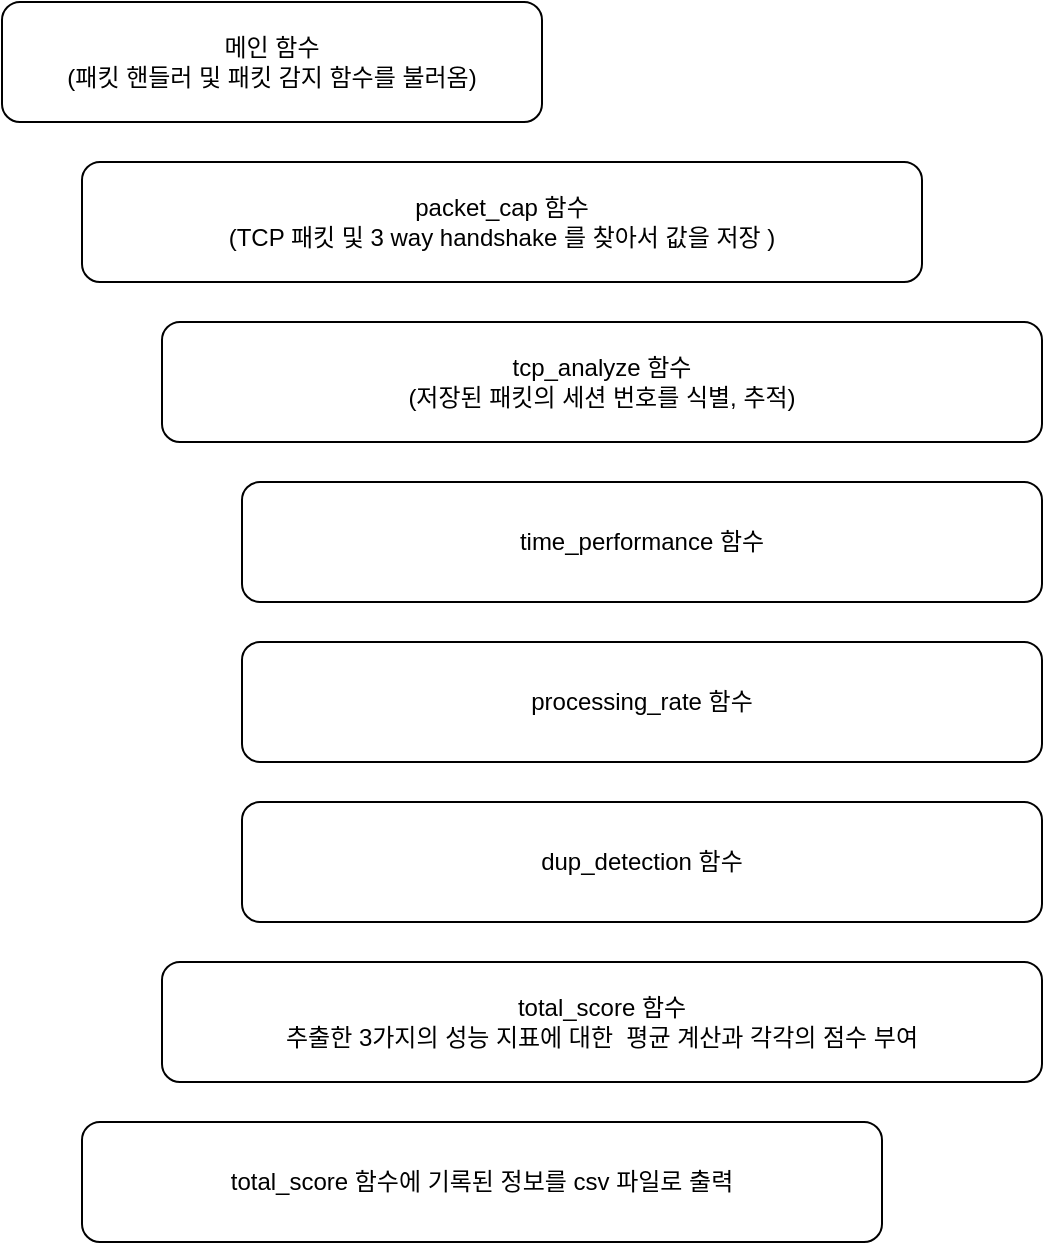 <mxfile>
    <diagram name="페이지-1" id="rjeKN2DNpZTZdocYbedg">
        <mxGraphModel dx="943" dy="799" grid="1" gridSize="10" guides="1" tooltips="1" connect="1" arrows="1" fold="1" page="1" pageScale="1" pageWidth="827" pageHeight="1169" math="0" shadow="0">
            <root>
                <mxCell id="0"/>
                <mxCell id="1" parent="0"/>
                <mxCell id="jUFnSGcgzrD-QHMhO05l-2" value="메인 함수&lt;div&gt;(패킷 핸들러 및 패킷 감지 함수를 불러옴)&lt;/div&gt;" style="rounded=1;whiteSpace=wrap;html=1;" parent="1" vertex="1">
                    <mxGeometry x="40" y="80" width="270" height="60" as="geometry"/>
                </mxCell>
                <mxCell id="jUFnSGcgzrD-QHMhO05l-3" value="packet_cap 함수&lt;div&gt;(TCP 패킷 및 3 way handshake 를 찾아서 값을 저장 )&lt;/div&gt;" style="rounded=1;whiteSpace=wrap;html=1;" parent="1" vertex="1">
                    <mxGeometry x="80" y="160" width="420" height="60" as="geometry"/>
                </mxCell>
                <mxCell id="jUFnSGcgzrD-QHMhO05l-4" value="tcp_analyze 함수&lt;div&gt;(저장된 패킷의 세션 번호를 식별, 추적)&lt;/div&gt;" style="rounded=1;whiteSpace=wrap;html=1;" parent="1" vertex="1">
                    <mxGeometry x="120" y="240" width="440" height="60" as="geometry"/>
                </mxCell>
                <mxCell id="jUFnSGcgzrD-QHMhO05l-5" value="time_performance 함수" style="rounded=1;whiteSpace=wrap;html=1;" parent="1" vertex="1">
                    <mxGeometry x="160" y="320" width="400" height="60" as="geometry"/>
                </mxCell>
                <mxCell id="jUFnSGcgzrD-QHMhO05l-6" value="dup_detection 함수" style="rounded=1;whiteSpace=wrap;html=1;" parent="1" vertex="1">
                    <mxGeometry x="160" y="480" width="400" height="60" as="geometry"/>
                </mxCell>
                <mxCell id="jUFnSGcgzrD-QHMhO05l-7" value="processing_rate 함수" style="rounded=1;whiteSpace=wrap;html=1;" parent="1" vertex="1">
                    <mxGeometry x="160" y="400" width="400" height="60" as="geometry"/>
                </mxCell>
                <mxCell id="jUFnSGcgzrD-QHMhO05l-8" value="total_score 함수&lt;div&gt;추출한 3가지의 성능 지표에 대한&amp;nbsp; 평균 계산과 각각의 점수 부여&lt;/div&gt;" style="rounded=1;whiteSpace=wrap;html=1;" parent="1" vertex="1">
                    <mxGeometry x="120" y="560" width="440" height="60" as="geometry"/>
                </mxCell>
                <mxCell id="jUFnSGcgzrD-QHMhO05l-9" value="total_score 함수에 기록된 정보를 csv 파일로 출력" style="rounded=1;whiteSpace=wrap;html=1;" parent="1" vertex="1">
                    <mxGeometry x="80" y="640" width="400" height="60" as="geometry"/>
                </mxCell>
            </root>
        </mxGraphModel>
    </diagram>
</mxfile>